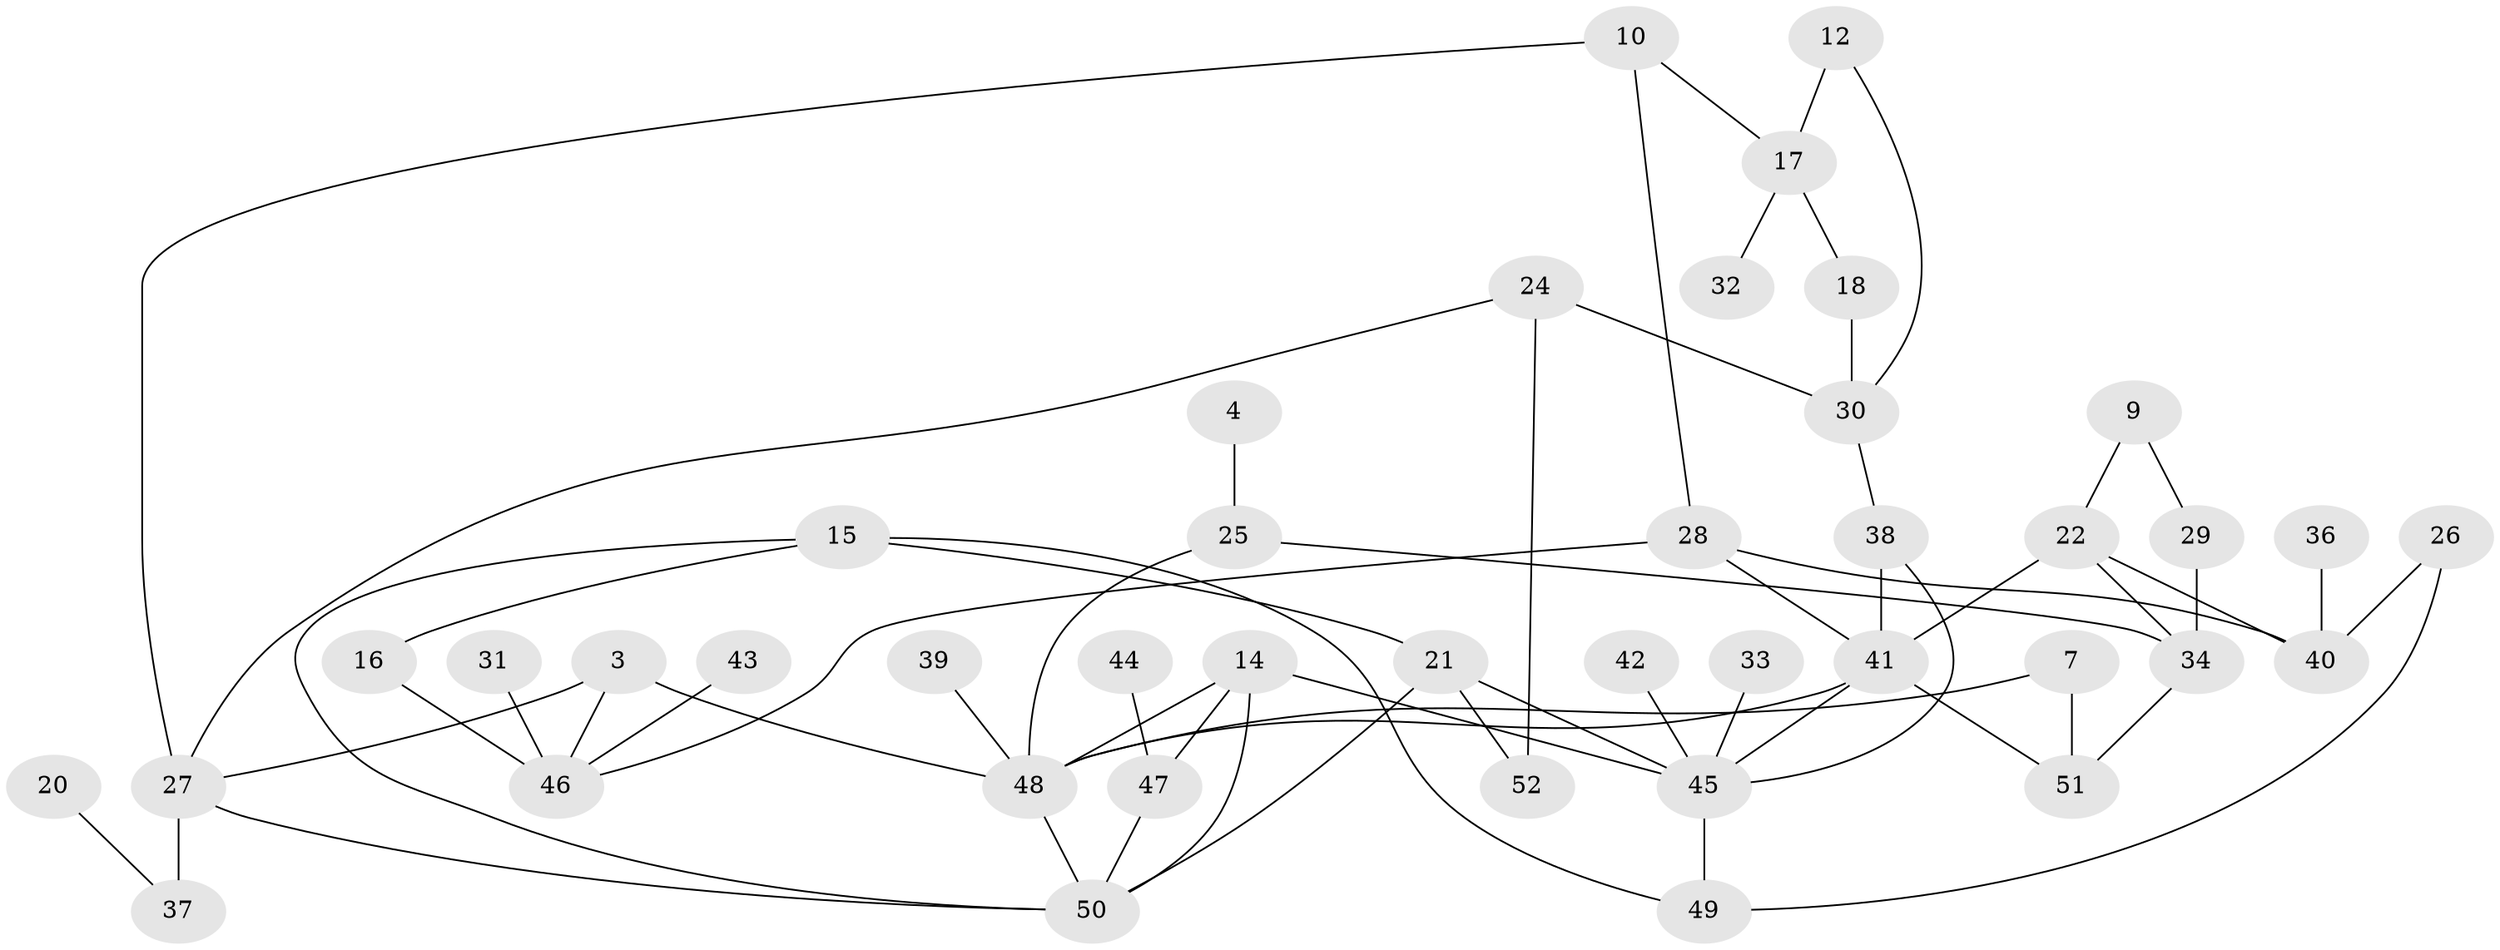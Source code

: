 // original degree distribution, {2: 0.2524271844660194, 3: 0.32038834951456313, 1: 0.1941747572815534, 0: 0.0970873786407767, 4: 0.08737864077669903, 5: 0.02912621359223301, 6: 0.019417475728155338}
// Generated by graph-tools (version 1.1) at 2025/00/03/09/25 03:00:41]
// undirected, 42 vertices, 62 edges
graph export_dot {
graph [start="1"]
  node [color=gray90,style=filled];
  3;
  4;
  7;
  9;
  10;
  12;
  14;
  15;
  16;
  17;
  18;
  20;
  21;
  22;
  24;
  25;
  26;
  27;
  28;
  29;
  30;
  31;
  32;
  33;
  34;
  36;
  37;
  38;
  39;
  40;
  41;
  42;
  43;
  44;
  45;
  46;
  47;
  48;
  49;
  50;
  51;
  52;
  3 -- 27 [weight=1.0];
  3 -- 46 [weight=1.0];
  3 -- 48 [weight=1.0];
  4 -- 25 [weight=1.0];
  7 -- 48 [weight=1.0];
  7 -- 51 [weight=1.0];
  9 -- 22 [weight=1.0];
  9 -- 29 [weight=1.0];
  10 -- 17 [weight=1.0];
  10 -- 27 [weight=1.0];
  10 -- 28 [weight=1.0];
  12 -- 17 [weight=1.0];
  12 -- 30 [weight=1.0];
  14 -- 45 [weight=1.0];
  14 -- 47 [weight=1.0];
  14 -- 48 [weight=1.0];
  14 -- 50 [weight=1.0];
  15 -- 16 [weight=1.0];
  15 -- 21 [weight=1.0];
  15 -- 49 [weight=1.0];
  15 -- 50 [weight=1.0];
  16 -- 46 [weight=2.0];
  17 -- 18 [weight=1.0];
  17 -- 32 [weight=1.0];
  18 -- 30 [weight=1.0];
  20 -- 37 [weight=1.0];
  21 -- 45 [weight=1.0];
  21 -- 50 [weight=1.0];
  21 -- 52 [weight=1.0];
  22 -- 34 [weight=1.0];
  22 -- 40 [weight=1.0];
  22 -- 41 [weight=1.0];
  24 -- 27 [weight=1.0];
  24 -- 30 [weight=2.0];
  24 -- 52 [weight=1.0];
  25 -- 34 [weight=1.0];
  25 -- 48 [weight=1.0];
  26 -- 40 [weight=1.0];
  26 -- 49 [weight=1.0];
  27 -- 37 [weight=2.0];
  27 -- 50 [weight=1.0];
  28 -- 40 [weight=1.0];
  28 -- 41 [weight=1.0];
  28 -- 46 [weight=1.0];
  29 -- 34 [weight=1.0];
  30 -- 38 [weight=1.0];
  31 -- 46 [weight=1.0];
  33 -- 45 [weight=1.0];
  34 -- 51 [weight=1.0];
  36 -- 40 [weight=1.0];
  38 -- 41 [weight=1.0];
  38 -- 45 [weight=1.0];
  39 -- 48 [weight=1.0];
  41 -- 45 [weight=1.0];
  41 -- 48 [weight=1.0];
  41 -- 51 [weight=1.0];
  42 -- 45 [weight=1.0];
  43 -- 46 [weight=1.0];
  44 -- 47 [weight=1.0];
  45 -- 49 [weight=1.0];
  47 -- 50 [weight=1.0];
  48 -- 50 [weight=1.0];
}
